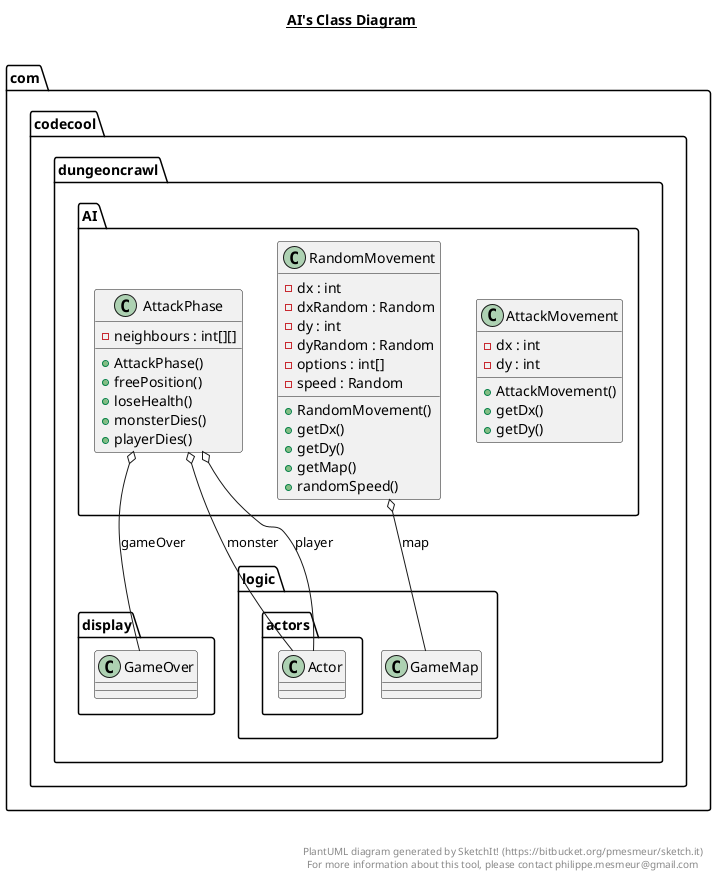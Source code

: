 @startuml

title __AI's Class Diagram__\n

  namespace com.codecool.dungeoncrawl {
    namespace AI {
      class com.codecool.dungeoncrawl.AI.AttackMovement {
          - dx : int
          - dy : int
          + AttackMovement()
          + getDx()
          + getDy()
      }
    }
  }
  

  namespace com.codecool.dungeoncrawl {
    namespace AI {
      class com.codecool.dungeoncrawl.AI.AttackPhase {
          - neighbours : int[][]
          + AttackPhase()
          + freePosition()
          + loseHealth()
          + monsterDies()
          + playerDies()
      }
    }
  }
  

  namespace com.codecool.dungeoncrawl {
    namespace AI {
      class com.codecool.dungeoncrawl.AI.RandomMovement {
          - dx : int
          - dxRandom : Random
          - dy : int
          - dyRandom : Random
          - options : int[]
          - speed : Random
          + RandomMovement()
          + getDx()
          + getDy()
          + getMap()
          + randomSpeed()
      }
    }
  }
  

  com.codecool.dungeoncrawl.AI.AttackPhase o-- com.codecool.dungeoncrawl.display.GameOver : gameOver
  com.codecool.dungeoncrawl.AI.AttackPhase o-- com.codecool.dungeoncrawl.logic.actors.Actor : monster
  com.codecool.dungeoncrawl.AI.AttackPhase o-- com.codecool.dungeoncrawl.logic.actors.Actor : player
  com.codecool.dungeoncrawl.AI.RandomMovement o-- com.codecool.dungeoncrawl.logic.GameMap : map


right footer


PlantUML diagram generated by SketchIt! (https://bitbucket.org/pmesmeur/sketch.it)
For more information about this tool, please contact philippe.mesmeur@gmail.com
endfooter

@enduml
